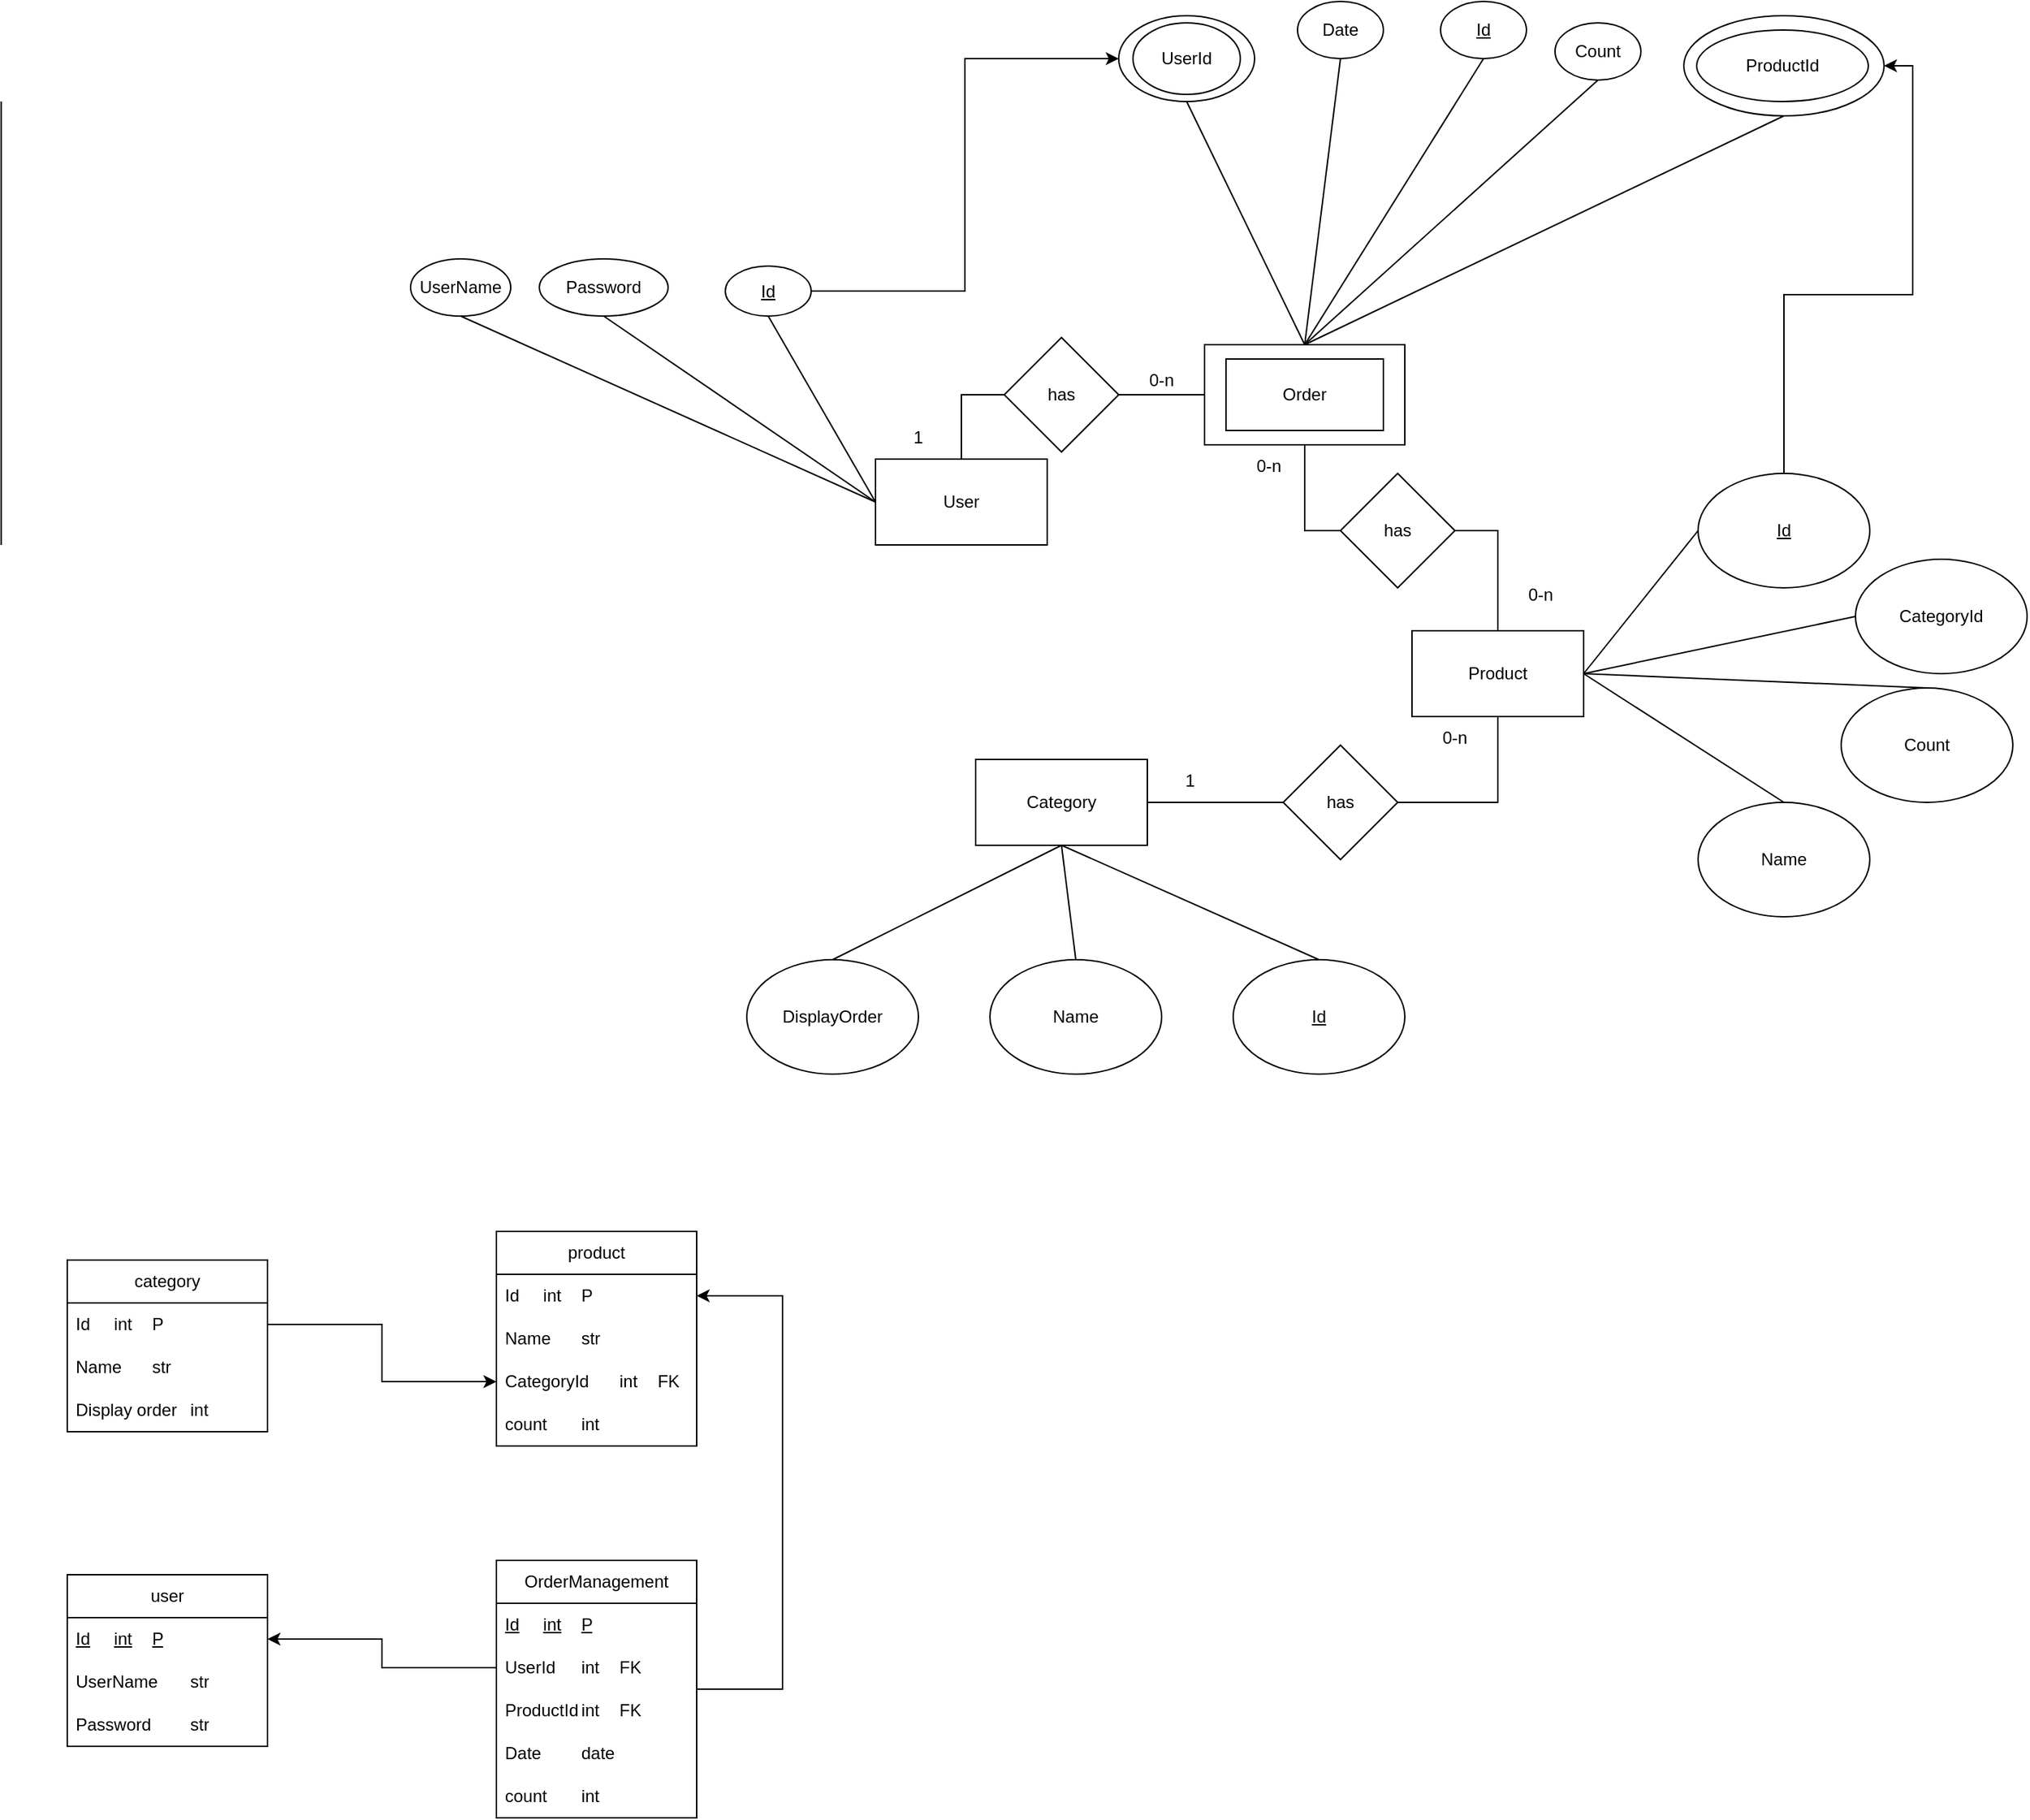 <mxfile version="24.5.3" type="device">
  <diagram name="Page-1" id="VMfiIkWSgwtI73V2sMKr">
    <mxGraphModel dx="2537" dy="2029" grid="1" gridSize="10" guides="1" tooltips="1" connect="1" arrows="1" fold="1" page="1" pageScale="1" pageWidth="850" pageHeight="1100" math="0" shadow="0">
      <root>
        <mxCell id="0" />
        <mxCell id="1" parent="0" />
        <mxCell id="AcGlgSC0rg6XnHmLKfgw-1" value="category" style="swimlane;fontStyle=0;childLayout=stackLayout;horizontal=1;startSize=30;horizontalStack=0;resizeParent=1;resizeParentMax=0;resizeLast=0;collapsible=1;marginBottom=0;whiteSpace=wrap;html=1;" parent="1" vertex="1">
          <mxGeometry x="-280" y="570" width="140" height="120" as="geometry" />
        </mxCell>
        <mxCell id="AcGlgSC0rg6XnHmLKfgw-2" value="Id&lt;span style=&quot;white-space: pre;&quot;&gt;&#x9;&lt;/span&gt;int&lt;span style=&quot;white-space: pre;&quot;&gt;&#x9;&lt;/span&gt;P" style="text;strokeColor=none;fillColor=none;align=left;verticalAlign=middle;spacingLeft=4;spacingRight=4;overflow=hidden;points=[[0,0.5],[1,0.5]];portConstraint=eastwest;rotatable=0;whiteSpace=wrap;html=1;fontStyle=0" parent="AcGlgSC0rg6XnHmLKfgw-1" vertex="1">
          <mxGeometry y="30" width="140" height="30" as="geometry" />
        </mxCell>
        <mxCell id="AcGlgSC0rg6XnHmLKfgw-3" value="Name&lt;span style=&quot;white-space: pre;&quot;&gt;&#x9;&lt;/span&gt;str" style="text;strokeColor=none;fillColor=none;align=left;verticalAlign=middle;spacingLeft=4;spacingRight=4;overflow=hidden;points=[[0,0.5],[1,0.5]];portConstraint=eastwest;rotatable=0;whiteSpace=wrap;html=1;" parent="AcGlgSC0rg6XnHmLKfgw-1" vertex="1">
          <mxGeometry y="60" width="140" height="30" as="geometry" />
        </mxCell>
        <mxCell id="AcGlgSC0rg6XnHmLKfgw-4" value="Display order&lt;span style=&quot;white-space: pre;&quot;&gt;&#x9;&lt;/span&gt;int" style="text;strokeColor=none;fillColor=none;align=left;verticalAlign=middle;spacingLeft=4;spacingRight=4;overflow=hidden;points=[[0,0.5],[1,0.5]];portConstraint=eastwest;rotatable=0;whiteSpace=wrap;html=1;" parent="AcGlgSC0rg6XnHmLKfgw-1" vertex="1">
          <mxGeometry y="90" width="140" height="30" as="geometry" />
        </mxCell>
        <mxCell id="AcGlgSC0rg6XnHmLKfgw-5" value="product" style="swimlane;fontStyle=0;childLayout=stackLayout;horizontal=1;startSize=30;horizontalStack=0;resizeParent=1;resizeParentMax=0;resizeLast=0;collapsible=1;marginBottom=0;whiteSpace=wrap;html=1;" parent="1" vertex="1">
          <mxGeometry x="20" y="550" width="140" height="150" as="geometry" />
        </mxCell>
        <mxCell id="AcGlgSC0rg6XnHmLKfgw-6" value="Id&lt;span style=&quot;white-space: pre;&quot;&gt;&#x9;&lt;/span&gt;int&lt;span style=&quot;white-space: pre;&quot;&gt;&#x9;&lt;/span&gt;P" style="text;strokeColor=none;fillColor=none;align=left;verticalAlign=middle;spacingLeft=4;spacingRight=4;overflow=hidden;points=[[0,0.5],[1,0.5]];portConstraint=eastwest;rotatable=0;whiteSpace=wrap;html=1;fontStyle=0" parent="AcGlgSC0rg6XnHmLKfgw-5" vertex="1">
          <mxGeometry y="30" width="140" height="30" as="geometry" />
        </mxCell>
        <mxCell id="AcGlgSC0rg6XnHmLKfgw-7" value="Name&lt;span style=&quot;white-space: pre;&quot;&gt;&#x9;&lt;/span&gt;str" style="text;strokeColor=none;fillColor=none;align=left;verticalAlign=middle;spacingLeft=4;spacingRight=4;overflow=hidden;points=[[0,0.5],[1,0.5]];portConstraint=eastwest;rotatable=0;whiteSpace=wrap;html=1;" parent="AcGlgSC0rg6XnHmLKfgw-5" vertex="1">
          <mxGeometry y="60" width="140" height="30" as="geometry" />
        </mxCell>
        <mxCell id="AcGlgSC0rg6XnHmLKfgw-8" value="CategoryId&lt;span style=&quot;white-space: pre;&quot;&gt;&#x9;&lt;/span&gt;int&lt;span style=&quot;white-space: pre;&quot;&gt;&#x9;&lt;/span&gt;FK" style="text;strokeColor=none;fillColor=none;align=left;verticalAlign=middle;spacingLeft=4;spacingRight=4;overflow=hidden;points=[[0,0.5],[1,0.5]];portConstraint=eastwest;rotatable=0;whiteSpace=wrap;html=1;" parent="AcGlgSC0rg6XnHmLKfgw-5" vertex="1">
          <mxGeometry y="90" width="140" height="30" as="geometry" />
        </mxCell>
        <mxCell id="AcGlgSC0rg6XnHmLKfgw-9" value="count&lt;span style=&quot;white-space: pre;&quot;&gt;&#x9;&lt;/span&gt;int" style="text;strokeColor=none;fillColor=none;align=left;verticalAlign=middle;spacingLeft=4;spacingRight=4;overflow=hidden;points=[[0,0.5],[1,0.5]];portConstraint=eastwest;rotatable=0;whiteSpace=wrap;html=1;" parent="AcGlgSC0rg6XnHmLKfgw-5" vertex="1">
          <mxGeometry y="120" width="140" height="30" as="geometry" />
        </mxCell>
        <mxCell id="AcGlgSC0rg6XnHmLKfgw-11" value="user" style="swimlane;fontStyle=0;childLayout=stackLayout;horizontal=1;startSize=30;horizontalStack=0;resizeParent=1;resizeParentMax=0;resizeLast=0;collapsible=1;marginBottom=0;whiteSpace=wrap;html=1;" parent="1" vertex="1">
          <mxGeometry x="-280" y="790" width="140" height="120" as="geometry">
            <mxRectangle x="80" y="360" width="60" height="30" as="alternateBounds" />
          </mxGeometry>
        </mxCell>
        <mxCell id="AcGlgSC0rg6XnHmLKfgw-12" value="Id&lt;span style=&quot;white-space: pre;&quot;&gt;&#x9;&lt;/span&gt;int&lt;span style=&quot;white-space: pre;&quot;&gt;&#x9;&lt;/span&gt;P" style="text;strokeColor=none;fillColor=none;align=left;verticalAlign=middle;spacingLeft=4;spacingRight=4;overflow=hidden;points=[[0,0.5],[1,0.5]];portConstraint=eastwest;rotatable=0;whiteSpace=wrap;html=1;fontStyle=4" parent="AcGlgSC0rg6XnHmLKfgw-11" vertex="1">
          <mxGeometry y="30" width="140" height="30" as="geometry" />
        </mxCell>
        <mxCell id="AcGlgSC0rg6XnHmLKfgw-13" value="UserName&lt;span style=&quot;white-space: pre;&quot;&gt;&#x9;&lt;/span&gt;str" style="text;strokeColor=none;fillColor=none;align=left;verticalAlign=middle;spacingLeft=4;spacingRight=4;overflow=hidden;points=[[0,0.5],[1,0.5]];portConstraint=eastwest;rotatable=0;whiteSpace=wrap;html=1;" parent="AcGlgSC0rg6XnHmLKfgw-11" vertex="1">
          <mxGeometry y="60" width="140" height="30" as="geometry" />
        </mxCell>
        <mxCell id="AcGlgSC0rg6XnHmLKfgw-14" value="Password&lt;span style=&quot;white-space: pre;&quot;&gt;&#x9;&lt;/span&gt;str" style="text;strokeColor=none;fillColor=none;align=left;verticalAlign=middle;spacingLeft=4;spacingRight=4;overflow=hidden;points=[[0,0.5],[1,0.5]];portConstraint=eastwest;rotatable=0;whiteSpace=wrap;html=1;" parent="AcGlgSC0rg6XnHmLKfgw-11" vertex="1">
          <mxGeometry y="90" width="140" height="30" as="geometry" />
        </mxCell>
        <mxCell id="AcGlgSC0rg6XnHmLKfgw-27" style="edgeStyle=orthogonalEdgeStyle;rounded=0;orthogonalLoop=1;jettySize=auto;html=1;entryX=1;entryY=0.5;entryDx=0;entryDy=0;" parent="1" source="AcGlgSC0rg6XnHmLKfgw-20" target="AcGlgSC0rg6XnHmLKfgw-6" edge="1">
          <mxGeometry relative="1" as="geometry">
            <Array as="points">
              <mxPoint x="220" y="870" />
              <mxPoint x="220" y="595" />
            </Array>
          </mxGeometry>
        </mxCell>
        <mxCell id="AcGlgSC0rg6XnHmLKfgw-20" value="OrderManagement" style="swimlane;fontStyle=0;childLayout=stackLayout;horizontal=1;startSize=30;horizontalStack=0;resizeParent=1;resizeParentMax=0;resizeLast=0;collapsible=1;marginBottom=0;whiteSpace=wrap;html=1;" parent="1" vertex="1">
          <mxGeometry x="20" y="780" width="140" height="180" as="geometry">
            <mxRectangle x="80" y="360" width="60" height="30" as="alternateBounds" />
          </mxGeometry>
        </mxCell>
        <mxCell id="AcGlgSC0rg6XnHmLKfgw-21" value="Id&lt;span style=&quot;white-space: pre;&quot;&gt;&#x9;&lt;/span&gt;int&lt;span style=&quot;white-space: pre;&quot;&gt;&#x9;&lt;/span&gt;P" style="text;strokeColor=none;fillColor=none;align=left;verticalAlign=middle;spacingLeft=4;spacingRight=4;overflow=hidden;points=[[0,0.5],[1,0.5]];portConstraint=eastwest;rotatable=0;whiteSpace=wrap;html=1;fontStyle=4" parent="AcGlgSC0rg6XnHmLKfgw-20" vertex="1">
          <mxGeometry y="30" width="140" height="30" as="geometry" />
        </mxCell>
        <mxCell id="AcGlgSC0rg6XnHmLKfgw-22" value="UserId&lt;span style=&quot;white-space: pre;&quot;&gt;&#x9;&lt;/span&gt;int&lt;span style=&quot;white-space: pre;&quot;&gt;&#x9;&lt;/span&gt;FK" style="text;strokeColor=none;fillColor=none;align=left;verticalAlign=middle;spacingLeft=4;spacingRight=4;overflow=hidden;points=[[0,0.5],[1,0.5]];portConstraint=eastwest;rotatable=0;whiteSpace=wrap;html=1;" parent="AcGlgSC0rg6XnHmLKfgw-20" vertex="1">
          <mxGeometry y="60" width="140" height="30" as="geometry" />
        </mxCell>
        <mxCell id="AcGlgSC0rg6XnHmLKfgw-23" value="ProductId&lt;span style=&quot;white-space: pre;&quot;&gt;&#x9;&lt;/span&gt;int&lt;span style=&quot;white-space: pre;&quot;&gt;&#x9;&lt;/span&gt;FK" style="text;strokeColor=none;fillColor=none;align=left;verticalAlign=middle;spacingLeft=4;spacingRight=4;overflow=hidden;points=[[0,0.5],[1,0.5]];portConstraint=eastwest;rotatable=0;whiteSpace=wrap;html=1;" parent="AcGlgSC0rg6XnHmLKfgw-20" vertex="1">
          <mxGeometry y="90" width="140" height="30" as="geometry" />
        </mxCell>
        <mxCell id="AcGlgSC0rg6XnHmLKfgw-24" value="Date&lt;span style=&quot;white-space: pre;&quot;&gt;&#x9;&lt;/span&gt;date" style="text;strokeColor=none;fillColor=none;align=left;verticalAlign=middle;spacingLeft=4;spacingRight=4;overflow=hidden;points=[[0,0.5],[1,0.5]];portConstraint=eastwest;rotatable=0;whiteSpace=wrap;html=1;" parent="AcGlgSC0rg6XnHmLKfgw-20" vertex="1">
          <mxGeometry y="120" width="140" height="30" as="geometry" />
        </mxCell>
        <mxCell id="AcGlgSC0rg6XnHmLKfgw-25" value="count&lt;span style=&quot;white-space: pre;&quot;&gt;&#x9;&lt;/span&gt;int" style="text;strokeColor=none;fillColor=none;align=left;verticalAlign=middle;spacingLeft=4;spacingRight=4;overflow=hidden;points=[[0,0.5],[1,0.5]];portConstraint=eastwest;rotatable=0;whiteSpace=wrap;html=1;" parent="AcGlgSC0rg6XnHmLKfgw-20" vertex="1">
          <mxGeometry y="150" width="140" height="30" as="geometry" />
        </mxCell>
        <mxCell id="AcGlgSC0rg6XnHmLKfgw-26" style="edgeStyle=orthogonalEdgeStyle;rounded=0;orthogonalLoop=1;jettySize=auto;html=1;exitX=1;exitY=0.5;exitDx=0;exitDy=0;entryX=0;entryY=0.5;entryDx=0;entryDy=0;" parent="1" source="AcGlgSC0rg6XnHmLKfgw-2" target="AcGlgSC0rg6XnHmLKfgw-8" edge="1">
          <mxGeometry relative="1" as="geometry" />
        </mxCell>
        <mxCell id="AcGlgSC0rg6XnHmLKfgw-28" style="edgeStyle=orthogonalEdgeStyle;rounded=0;orthogonalLoop=1;jettySize=auto;html=1;entryX=1;entryY=0.5;entryDx=0;entryDy=0;" parent="1" source="AcGlgSC0rg6XnHmLKfgw-22" target="AcGlgSC0rg6XnHmLKfgw-12" edge="1">
          <mxGeometry relative="1" as="geometry" />
        </mxCell>
        <mxCell id="AcGlgSC0rg6XnHmLKfgw-38" value="UserName" style="ellipse;whiteSpace=wrap;html=1;" parent="1" vertex="1">
          <mxGeometry x="-40" y="-130" width="70" height="40" as="geometry" />
        </mxCell>
        <mxCell id="AcGlgSC0rg6XnHmLKfgw-39" value="Password" style="ellipse;whiteSpace=wrap;html=1;" parent="1" vertex="1">
          <mxGeometry x="50" y="-130" width="90" height="40" as="geometry" />
        </mxCell>
        <mxCell id="AcGlgSC0rg6XnHmLKfgw-96" style="edgeStyle=orthogonalEdgeStyle;rounded=0;orthogonalLoop=1;jettySize=auto;html=1;entryX=0;entryY=0.5;entryDx=0;entryDy=0;" parent="1" source="AcGlgSC0rg6XnHmLKfgw-40" target="AcGlgSC0rg6XnHmLKfgw-95" edge="1">
          <mxGeometry relative="1" as="geometry" />
        </mxCell>
        <mxCell id="AcGlgSC0rg6XnHmLKfgw-40" value="Id" style="ellipse;whiteSpace=wrap;html=1;fontStyle=4" parent="1" vertex="1">
          <mxGeometry x="180" y="-125" width="60" height="35" as="geometry" />
        </mxCell>
        <mxCell id="AcGlgSC0rg6XnHmLKfgw-100" style="edgeStyle=orthogonalEdgeStyle;rounded=0;orthogonalLoop=1;jettySize=auto;html=1;exitX=0.5;exitY=0;exitDx=0;exitDy=0;entryX=1;entryY=0.5;entryDx=0;entryDy=0;" parent="1" source="AcGlgSC0rg6XnHmLKfgw-46" target="AcGlgSC0rg6XnHmLKfgw-98" edge="1">
          <mxGeometry relative="1" as="geometry" />
        </mxCell>
        <mxCell id="AcGlgSC0rg6XnHmLKfgw-46" value="Id" style="ellipse;whiteSpace=wrap;html=1;fontStyle=4" parent="1" vertex="1">
          <mxGeometry x="860" y="20" width="120" height="80" as="geometry" />
        </mxCell>
        <mxCell id="AcGlgSC0rg6XnHmLKfgw-47" value="Name" style="ellipse;whiteSpace=wrap;html=1;" parent="1" vertex="1">
          <mxGeometry x="860" y="250" width="120" height="80" as="geometry" />
        </mxCell>
        <mxCell id="AcGlgSC0rg6XnHmLKfgw-48" value="CategoryId" style="ellipse;whiteSpace=wrap;html=1;" parent="1" vertex="1">
          <mxGeometry x="970" y="80" width="120" height="80" as="geometry" />
        </mxCell>
        <mxCell id="AcGlgSC0rg6XnHmLKfgw-49" value="Count" style="ellipse;whiteSpace=wrap;html=1;" parent="1" vertex="1">
          <mxGeometry x="960" y="170" width="120" height="80" as="geometry" />
        </mxCell>
        <mxCell id="AcGlgSC0rg6XnHmLKfgw-51" value="" style="endArrow=none;html=1;rounded=0;exitX=1;exitY=0.5;exitDx=0;exitDy=0;entryX=0;entryY=0.5;entryDx=0;entryDy=0;" parent="1" source="AcGlgSC0rg6XnHmLKfgw-59" target="AcGlgSC0rg6XnHmLKfgw-46" edge="1">
          <mxGeometry width="50" height="50" relative="1" as="geometry">
            <mxPoint x="810" y="170" as="sourcePoint" />
            <mxPoint x="920" y="130" as="targetPoint" />
          </mxGeometry>
        </mxCell>
        <mxCell id="AcGlgSC0rg6XnHmLKfgw-52" value="" style="endArrow=none;html=1;rounded=0;exitX=1;exitY=0.5;exitDx=0;exitDy=0;entryX=0;entryY=0.5;entryDx=0;entryDy=0;" parent="1" source="AcGlgSC0rg6XnHmLKfgw-59" target="AcGlgSC0rg6XnHmLKfgw-48" edge="1">
          <mxGeometry width="50" height="50" relative="1" as="geometry">
            <mxPoint x="810" y="170" as="sourcePoint" />
            <mxPoint x="920" y="160" as="targetPoint" />
          </mxGeometry>
        </mxCell>
        <mxCell id="AcGlgSC0rg6XnHmLKfgw-53" value="" style="endArrow=none;html=1;rounded=0;exitX=1;exitY=0.5;exitDx=0;exitDy=0;entryX=0.5;entryY=0;entryDx=0;entryDy=0;" parent="1" source="AcGlgSC0rg6XnHmLKfgw-59" target="AcGlgSC0rg6XnHmLKfgw-49" edge="1">
          <mxGeometry width="50" height="50" relative="1" as="geometry">
            <mxPoint x="810" y="170" as="sourcePoint" />
            <mxPoint x="980" y="290" as="targetPoint" />
          </mxGeometry>
        </mxCell>
        <mxCell id="AcGlgSC0rg6XnHmLKfgw-54" value="" style="endArrow=none;html=1;rounded=0;entryX=0.5;entryY=0;entryDx=0;entryDy=0;exitX=1;exitY=0.5;exitDx=0;exitDy=0;" parent="1" source="AcGlgSC0rg6XnHmLKfgw-59" target="AcGlgSC0rg6XnHmLKfgw-47" edge="1">
          <mxGeometry width="50" height="50" relative="1" as="geometry">
            <mxPoint x="800" y="170" as="sourcePoint" />
            <mxPoint x="890" y="330" as="targetPoint" />
          </mxGeometry>
        </mxCell>
        <mxCell id="AcGlgSC0rg6XnHmLKfgw-75" style="edgeStyle=orthogonalEdgeStyle;rounded=0;orthogonalLoop=1;jettySize=auto;html=1;exitX=0.5;exitY=0;exitDx=0;exitDy=0;entryX=0;entryY=0.5;entryDx=0;entryDy=0;startArrow=none;startFill=0;endArrow=none;endFill=0;" parent="1" source="AcGlgSC0rg6XnHmLKfgw-55" target="AcGlgSC0rg6XnHmLKfgw-72" edge="1">
          <mxGeometry relative="1" as="geometry" />
        </mxCell>
        <mxCell id="AcGlgSC0rg6XnHmLKfgw-55" value="User" style="rounded=0;whiteSpace=wrap;html=1;" parent="1" vertex="1">
          <mxGeometry x="285" y="10" width="120" height="60" as="geometry" />
        </mxCell>
        <mxCell id="AcGlgSC0rg6XnHmLKfgw-56" value="" style="endArrow=none;html=1;rounded=0;entryX=0;entryY=0.5;entryDx=0;entryDy=0;exitX=0.5;exitY=1;exitDx=0;exitDy=0;" parent="1" source="AcGlgSC0rg6XnHmLKfgw-38" target="AcGlgSC0rg6XnHmLKfgw-55" edge="1">
          <mxGeometry width="50" height="50" relative="1" as="geometry">
            <mxPoint x="170" y="120" as="sourcePoint" />
            <mxPoint x="220" y="70" as="targetPoint" />
          </mxGeometry>
        </mxCell>
        <mxCell id="AcGlgSC0rg6XnHmLKfgw-57" value="" style="endArrow=none;html=1;rounded=0;entryX=0;entryY=0.5;entryDx=0;entryDy=0;exitX=0.5;exitY=1;exitDx=0;exitDy=0;" parent="1" source="AcGlgSC0rg6XnHmLKfgw-39" target="AcGlgSC0rg6XnHmLKfgw-55" edge="1">
          <mxGeometry width="50" height="50" relative="1" as="geometry">
            <mxPoint x="255" y="130" as="sourcePoint" />
            <mxPoint x="355" y="80" as="targetPoint" />
          </mxGeometry>
        </mxCell>
        <mxCell id="AcGlgSC0rg6XnHmLKfgw-58" value="" style="endArrow=none;html=1;rounded=0;entryX=0;entryY=0.5;entryDx=0;entryDy=0;exitX=0.5;exitY=1;exitDx=0;exitDy=0;" parent="1" source="AcGlgSC0rg6XnHmLKfgw-40" target="AcGlgSC0rg6XnHmLKfgw-55" edge="1">
          <mxGeometry width="50" height="50" relative="1" as="geometry">
            <mxPoint x="355" y="130" as="sourcePoint" />
            <mxPoint x="355" y="80" as="targetPoint" />
          </mxGeometry>
        </mxCell>
        <mxCell id="AcGlgSC0rg6XnHmLKfgw-76" style="edgeStyle=orthogonalEdgeStyle;rounded=0;orthogonalLoop=1;jettySize=auto;html=1;exitX=0.5;exitY=0;exitDx=0;exitDy=0;entryX=0.5;entryY=1;entryDx=0;entryDy=0;startArrow=none;startFill=0;endArrow=none;endFill=0;" parent="1" source="AcGlgSC0rg6XnHmLKfgw-59" target="AcGlgSC0rg6XnHmLKfgw-72" edge="1">
          <mxGeometry relative="1" as="geometry">
            <Array as="points">
              <mxPoint x="720" y="60" />
              <mxPoint x="585" y="60" />
            </Array>
          </mxGeometry>
        </mxCell>
        <mxCell id="AcGlgSC0rg6XnHmLKfgw-59" value="Product" style="rounded=0;whiteSpace=wrap;html=1;" parent="1" vertex="1">
          <mxGeometry x="660" y="130" width="120" height="60" as="geometry" />
        </mxCell>
        <mxCell id="AcGlgSC0rg6XnHmLKfgw-74" style="edgeStyle=orthogonalEdgeStyle;rounded=0;orthogonalLoop=1;jettySize=auto;html=1;entryX=0.5;entryY=1;entryDx=0;entryDy=0;endArrow=none;endFill=0;startArrow=none;startFill=0;strokeWidth=1;jumpSize=8;" parent="1" source="AcGlgSC0rg6XnHmLKfgw-60" target="AcGlgSC0rg6XnHmLKfgw-59" edge="1">
          <mxGeometry relative="1" as="geometry" />
        </mxCell>
        <mxCell id="AcGlgSC0rg6XnHmLKfgw-60" value="Category" style="rounded=0;whiteSpace=wrap;html=1;" parent="1" vertex="1">
          <mxGeometry x="355" y="220" width="120" height="60" as="geometry" />
        </mxCell>
        <mxCell id="AcGlgSC0rg6XnHmLKfgw-62" value="Id" style="ellipse;whiteSpace=wrap;html=1;fontStyle=4" parent="1" vertex="1">
          <mxGeometry x="535" y="360" width="120" height="80" as="geometry" />
        </mxCell>
        <mxCell id="AcGlgSC0rg6XnHmLKfgw-63" value="Name" style="ellipse;whiteSpace=wrap;html=1;fontStyle=0" parent="1" vertex="1">
          <mxGeometry x="365" y="360" width="120" height="80" as="geometry" />
        </mxCell>
        <mxCell id="AcGlgSC0rg6XnHmLKfgw-64" value="DisplayOrder" style="ellipse;whiteSpace=wrap;html=1;fontStyle=0" parent="1" vertex="1">
          <mxGeometry x="195" y="360" width="120" height="80" as="geometry" />
        </mxCell>
        <mxCell id="AcGlgSC0rg6XnHmLKfgw-65" value="" style="endArrow=none;html=1;rounded=0;exitX=0.5;exitY=0;exitDx=0;exitDy=0;entryX=0.5;entryY=1;entryDx=0;entryDy=0;" parent="1" source="AcGlgSC0rg6XnHmLKfgw-62" target="AcGlgSC0rg6XnHmLKfgw-60" edge="1">
          <mxGeometry width="50" height="50" relative="1" as="geometry">
            <mxPoint x="855" y="380" as="sourcePoint" />
            <mxPoint x="935" y="280" as="targetPoint" />
          </mxGeometry>
        </mxCell>
        <mxCell id="AcGlgSC0rg6XnHmLKfgw-66" value="" style="endArrow=none;html=1;rounded=0;entryX=0.5;entryY=1;entryDx=0;entryDy=0;exitX=0.5;exitY=0;exitDx=0;exitDy=0;" parent="1" source="AcGlgSC0rg6XnHmLKfgw-63" target="AcGlgSC0rg6XnHmLKfgw-60" edge="1">
          <mxGeometry width="50" height="50" relative="1" as="geometry">
            <mxPoint x="755" y="330" as="sourcePoint" />
            <mxPoint x="925" y="270" as="targetPoint" />
          </mxGeometry>
        </mxCell>
        <mxCell id="AcGlgSC0rg6XnHmLKfgw-68" value="" style="endArrow=none;html=1;rounded=0;exitX=0.5;exitY=0;exitDx=0;exitDy=0;entryX=0.5;entryY=1;entryDx=0;entryDy=0;" parent="1" source="AcGlgSC0rg6XnHmLKfgw-64" target="AcGlgSC0rg6XnHmLKfgw-60" edge="1">
          <mxGeometry width="50" height="50" relative="1" as="geometry">
            <mxPoint x="845" y="370" as="sourcePoint" />
            <mxPoint x="925" y="270" as="targetPoint" />
          </mxGeometry>
        </mxCell>
        <mxCell id="AcGlgSC0rg6XnHmLKfgw-72" value="Object" style="html=1;whiteSpace=wrap;" parent="1" vertex="1">
          <mxGeometry x="515" y="-70" width="140" height="70" as="geometry" />
        </mxCell>
        <mxCell id="AcGlgSC0rg6XnHmLKfgw-73" value="Order" style="html=1;whiteSpace=wrap;" parent="1" vertex="1">
          <mxGeometry x="530" y="-60" width="110" height="50" as="geometry" />
        </mxCell>
        <mxCell id="AcGlgSC0rg6XnHmLKfgw-77" value="0-n" style="text;html=1;align=center;verticalAlign=middle;whiteSpace=wrap;rounded=0;" parent="1" vertex="1">
          <mxGeometry x="455" y="-60" width="60" height="30" as="geometry" />
        </mxCell>
        <mxCell id="AcGlgSC0rg6XnHmLKfgw-78" value="1" style="text;html=1;align=center;verticalAlign=middle;whiteSpace=wrap;rounded=0;" parent="1" vertex="1">
          <mxGeometry x="285" y="-20" width="60" height="30" as="geometry" />
        </mxCell>
        <mxCell id="AcGlgSC0rg6XnHmLKfgw-79" value="has" style="rhombus;whiteSpace=wrap;html=1;" parent="1" vertex="1">
          <mxGeometry x="375" y="-75" width="80" height="80" as="geometry" />
        </mxCell>
        <mxCell id="AcGlgSC0rg6XnHmLKfgw-80" value="has" style="rhombus;whiteSpace=wrap;html=1;" parent="1" vertex="1">
          <mxGeometry x="610" y="20" width="80" height="80" as="geometry" />
        </mxCell>
        <mxCell id="AcGlgSC0rg6XnHmLKfgw-81" value="0-n" style="text;html=1;align=center;verticalAlign=middle;whiteSpace=wrap;rounded=0;" parent="1" vertex="1">
          <mxGeometry x="530" width="60" height="30" as="geometry" />
        </mxCell>
        <mxCell id="AcGlgSC0rg6XnHmLKfgw-82" value="0-n" style="text;html=1;align=center;verticalAlign=middle;whiteSpace=wrap;rounded=0;" parent="1" vertex="1">
          <mxGeometry x="720" y="90" width="60" height="30" as="geometry" />
        </mxCell>
        <mxCell id="AcGlgSC0rg6XnHmLKfgw-84" value="0-n" style="text;html=1;align=center;verticalAlign=middle;whiteSpace=wrap;rounded=0;" parent="1" vertex="1">
          <mxGeometry x="660" y="190" width="60" height="30" as="geometry" />
        </mxCell>
        <mxCell id="AcGlgSC0rg6XnHmLKfgw-85" value="1" style="text;html=1;align=center;verticalAlign=middle;whiteSpace=wrap;rounded=0;" parent="1" vertex="1">
          <mxGeometry x="475" y="220" width="60" height="30" as="geometry" />
        </mxCell>
        <mxCell id="AcGlgSC0rg6XnHmLKfgw-86" value="has" style="rhombus;whiteSpace=wrap;html=1;" parent="1" vertex="1">
          <mxGeometry x="570" y="210" width="80" height="80" as="geometry" />
        </mxCell>
        <mxCell id="AcGlgSC0rg6XnHmLKfgw-87" value="Id" style="ellipse;whiteSpace=wrap;html=1;fontStyle=4" parent="1" vertex="1">
          <mxGeometry x="680" y="-310" width="60" height="40" as="geometry" />
        </mxCell>
        <mxCell id="AcGlgSC0rg6XnHmLKfgw-89" value="" style="endArrow=none;html=1;rounded=0;exitX=0.5;exitY=1;exitDx=0;exitDy=0;entryX=0.5;entryY=0;entryDx=0;entryDy=0;" parent="1" source="AcGlgSC0rg6XnHmLKfgw-95" target="AcGlgSC0rg6XnHmLKfgw-72" edge="1">
          <mxGeometry width="50" height="50" relative="1" as="geometry">
            <mxPoint x="-101.18" y="-50" as="sourcePoint" />
            <mxPoint x="625" y="-190" as="targetPoint" />
          </mxGeometry>
        </mxCell>
        <mxCell id="AcGlgSC0rg6XnHmLKfgw-90" value="" style="endArrow=none;html=1;rounded=0;entryX=0.5;entryY=1;entryDx=0;entryDy=0;exitX=0.5;exitY=0;exitDx=0;exitDy=0;" parent="1" source="AcGlgSC0rg6XnHmLKfgw-72" target="AcGlgSC0rg6XnHmLKfgw-87" edge="1">
          <mxGeometry width="50" height="50" relative="1" as="geometry">
            <mxPoint x="610" y="-140" as="sourcePoint" />
            <mxPoint x="960" y="10" as="targetPoint" />
          </mxGeometry>
        </mxCell>
        <mxCell id="AcGlgSC0rg6XnHmLKfgw-91" value="" style="endArrow=none;html=1;rounded=0;exitX=1;exitY=0.5;exitDx=0;exitDy=0;entryX=0.5;entryY=1;entryDx=0;entryDy=0;" parent="1" edge="1">
          <mxGeometry width="50" height="50" relative="1" as="geometry">
            <mxPoint x="-326.18" y="70" as="sourcePoint" />
            <mxPoint x="-326.18" y="-240" as="targetPoint" />
          </mxGeometry>
        </mxCell>
        <mxCell id="AcGlgSC0rg6XnHmLKfgw-95" value="UserId" style="ellipse;whiteSpace=wrap;html=1;fontStyle=4" parent="1" vertex="1">
          <mxGeometry x="455" y="-300" width="95" height="60" as="geometry" />
        </mxCell>
        <mxCell id="AcGlgSC0rg6XnHmLKfgw-92" value="UserId" style="ellipse;whiteSpace=wrap;html=1;fontStyle=0" parent="1" vertex="1">
          <mxGeometry x="465" y="-295" width="75" height="50" as="geometry" />
        </mxCell>
        <mxCell id="AcGlgSC0rg6XnHmLKfgw-98" value="ProductId" style="ellipse;whiteSpace=wrap;html=1;fontStyle=4" parent="1" vertex="1">
          <mxGeometry x="850" y="-300" width="140" height="70" as="geometry" />
        </mxCell>
        <mxCell id="AcGlgSC0rg6XnHmLKfgw-97" value="ProductId" style="ellipse;whiteSpace=wrap;html=1;fontStyle=0" parent="1" vertex="1">
          <mxGeometry x="859" y="-290" width="120" height="50" as="geometry" />
        </mxCell>
        <mxCell id="AcGlgSC0rg6XnHmLKfgw-99" value="" style="endArrow=none;html=1;rounded=0;exitX=0.5;exitY=1;exitDx=0;exitDy=0;entryX=0.5;entryY=0;entryDx=0;entryDy=0;" parent="1" source="AcGlgSC0rg6XnHmLKfgw-98" target="AcGlgSC0rg6XnHmLKfgw-72" edge="1">
          <mxGeometry width="50" height="50" relative="1" as="geometry">
            <mxPoint x="-326.18" y="70" as="sourcePoint" />
            <mxPoint x="-326.18" y="-240" as="targetPoint" />
          </mxGeometry>
        </mxCell>
        <mxCell id="AcGlgSC0rg6XnHmLKfgw-101" value="Date" style="ellipse;whiteSpace=wrap;html=1;fontStyle=0" parent="1" vertex="1">
          <mxGeometry x="580" y="-310" width="60" height="40" as="geometry" />
        </mxCell>
        <mxCell id="AcGlgSC0rg6XnHmLKfgw-102" value="" style="endArrow=none;html=1;rounded=0;exitX=0.5;exitY=0;exitDx=0;exitDy=0;entryX=0.5;entryY=1;entryDx=0;entryDy=0;" parent="1" source="AcGlgSC0rg6XnHmLKfgw-72" target="AcGlgSC0rg6XnHmLKfgw-101" edge="1">
          <mxGeometry width="50" height="50" relative="1" as="geometry">
            <mxPoint x="625" y="-190" as="sourcePoint" />
            <mxPoint x="960" y="10" as="targetPoint" />
          </mxGeometry>
        </mxCell>
        <mxCell id="AcGlgSC0rg6XnHmLKfgw-103" value="Count" style="ellipse;whiteSpace=wrap;html=1;fontStyle=0" parent="1" vertex="1">
          <mxGeometry x="760" y="-295" width="60" height="40" as="geometry" />
        </mxCell>
        <mxCell id="AcGlgSC0rg6XnHmLKfgw-104" value="" style="endArrow=none;html=1;rounded=0;exitX=0.5;exitY=0;exitDx=0;exitDy=0;entryX=0.5;entryY=1;entryDx=0;entryDy=0;" parent="1" source="AcGlgSC0rg6XnHmLKfgw-72" target="AcGlgSC0rg6XnHmLKfgw-103" edge="1">
          <mxGeometry width="50" height="50" relative="1" as="geometry">
            <mxPoint x="625" y="-190" as="sourcePoint" />
            <mxPoint x="960" y="10" as="targetPoint" />
          </mxGeometry>
        </mxCell>
      </root>
    </mxGraphModel>
  </diagram>
</mxfile>
